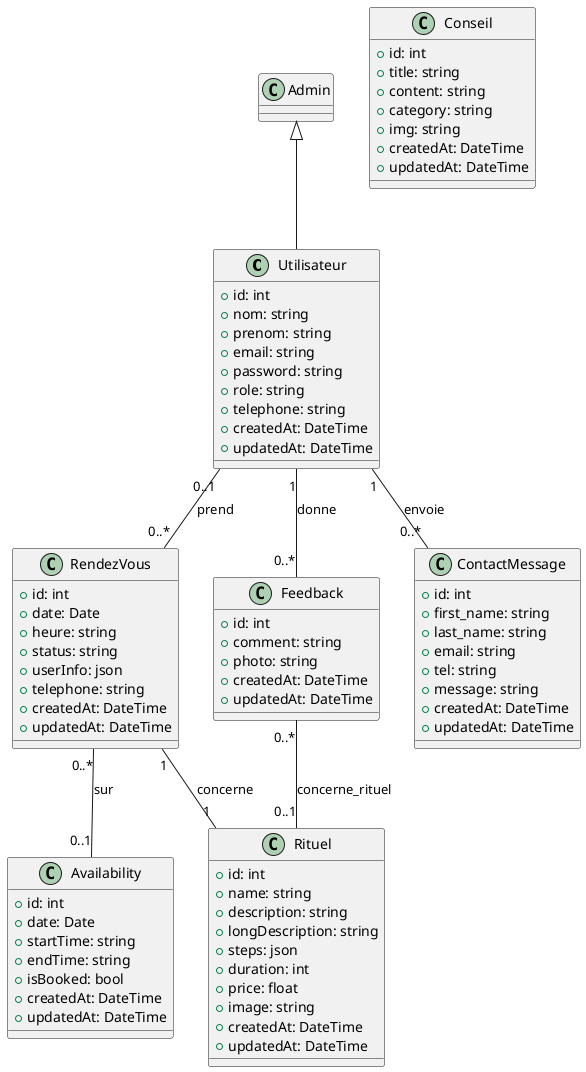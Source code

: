 @startuml
class Utilisateur {
  +id: int
  +nom: string
  +prenom: string
  +email: string
  +password: string
  +role: string
  +telephone: string
  +createdAt: DateTime
  +updatedAt: DateTime
}

class Admin
Admin <|-- Utilisateur

class RendezVous {
  +id: int
  +date: Date
  +heure: string
  +status: string
  +userInfo: json
  +telephone: string
  +createdAt: DateTime
  +updatedAt: DateTime
}

class Rituel {
  +id: int
  +name: string
  +description: string
  +longDescription: string
  +steps: json
  +duration: int
  +price: float
  +image: string
  +createdAt: DateTime
  +updatedAt: DateTime
}

class Conseil {
  +id: int
  +title: string
  +content: string
  +category: string
  +img: string
  +createdAt: DateTime
  +updatedAt: DateTime
}

class Feedback {
  +id: int
  +comment: string
  +photo: string
  +createdAt: DateTime
  +updatedAt: DateTime
}

class ContactMessage {
  +id: int
  +first_name: string
  +last_name: string
  +email: string
  +tel: string
  +message: string
  +createdAt: DateTime
  +updatedAt: DateTime
}

class Availability {
  +id: int
  +date: Date
  +startTime: string
  +endTime: string
  +isBooked: bool
  +createdAt: DateTime
  +updatedAt: DateTime
}

Utilisateur "0..1" -- "0..*" RendezVous : prend
RendezVous "1" -- "1" Rituel : concerne
Utilisateur "1" -- "0..*" Feedback : donne
Feedback "0..*" -- "0..1" Rituel : concerne_rituel
Utilisateur "1" -- "0..*" ContactMessage : envoie
RendezVous "0..*" -- "0..1" Availability : sur
@enduml
